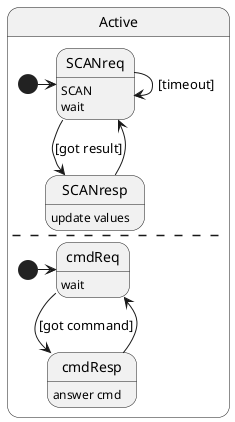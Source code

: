 @startuml

state Active {
  [*] -> SCANreq
  SCANreq: SCAN
  SCANreq: wait
  SCANreq --> SCANresp : [got result]
  SCANresp: update values
  SCANresp --> SCANreq
  SCANreq --> SCANreq : [timeout]
  --
  [*] -> cmdReq
  cmdReq: wait
  cmdReq --> cmdResp : [got command]
  cmdResp: answer cmd
  cmdResp --> cmdReq
}

@enduml